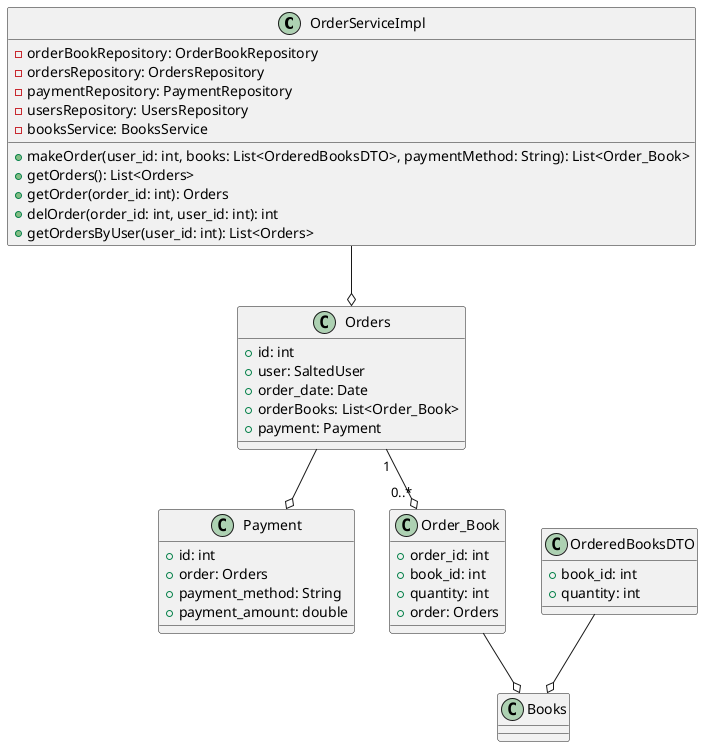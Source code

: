 @startuml

class OrderServiceImpl {
    -orderBookRepository: OrderBookRepository
    -ordersRepository: OrdersRepository
    -paymentRepository: PaymentRepository
    -usersRepository: UsersRepository
    -booksService: BooksService
    +makeOrder(user_id: int, books: List<OrderedBooksDTO>, paymentMethod: String): List<Order_Book>
    +getOrders(): List<Orders>
    +getOrder(order_id: int): Orders
    +delOrder(order_id: int, user_id: int): int
    +getOrdersByUser(user_id: int): List<Orders>
}

class Orders {
    +id: int
    +user: SaltedUser
    +order_date: Date
    +orderBooks: List<Order_Book>
    +payment: Payment
}

class Payment {
    +id: int
    +order: Orders
    +payment_method: String
    +payment_amount: double
}

class Order_Book {
    +order_id: int
    +book_id: int
    +quantity: int
    +order: Orders
}

class OrderedBooksDTO {
    +book_id: int
    +quantity: int
}

OrderServiceImpl --o Orders
Orders "1" --o "0..*" Order_Book
Orders --o Payment
Order_Book --o Books
OrderedBooksDTO --o Books

@enduml